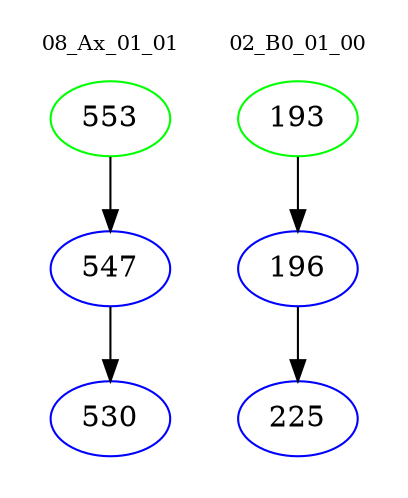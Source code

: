 digraph{
subgraph cluster_0 {
color = white
label = "08_Ax_01_01";
fontsize=10;
T0_553 [label="553", color="green"]
T0_553 -> T0_547 [color="black"]
T0_547 [label="547", color="blue"]
T0_547 -> T0_530 [color="black"]
T0_530 [label="530", color="blue"]
}
subgraph cluster_1 {
color = white
label = "02_B0_01_00";
fontsize=10;
T1_193 [label="193", color="green"]
T1_193 -> T1_196 [color="black"]
T1_196 [label="196", color="blue"]
T1_196 -> T1_225 [color="black"]
T1_225 [label="225", color="blue"]
}
}
